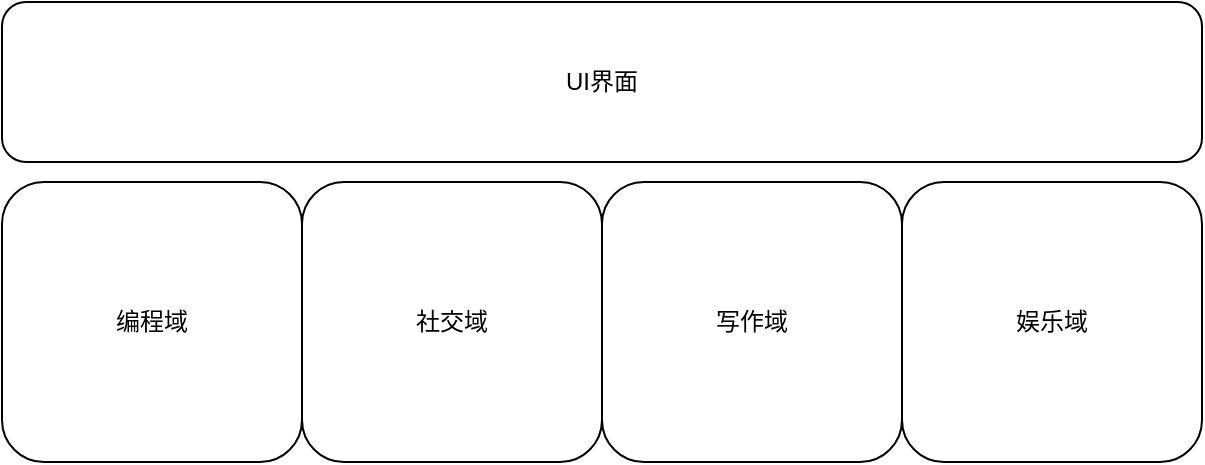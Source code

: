 <mxfile version="24.7.2" type="github">
  <diagram name="第 1 页" id="vMhwaLXBrxo5A6uSxyBy">
    <mxGraphModel dx="1135" dy="654" grid="1" gridSize="10" guides="1" tooltips="1" connect="1" arrows="1" fold="1" page="1" pageScale="1" pageWidth="827" pageHeight="1169" math="0" shadow="0">
      <root>
        <mxCell id="0" />
        <mxCell id="1" parent="0" />
        <mxCell id="VDSztZ6V43m-xFndOlc3-1" value="UI界面" style="rounded=1;whiteSpace=wrap;html=1;" vertex="1" parent="1">
          <mxGeometry x="120" y="180" width="600" height="80" as="geometry" />
        </mxCell>
        <mxCell id="VDSztZ6V43m-xFndOlc3-2" value="编程域" style="rounded=1;whiteSpace=wrap;html=1;" vertex="1" parent="1">
          <mxGeometry x="120" y="270" width="150" height="140" as="geometry" />
        </mxCell>
        <mxCell id="VDSztZ6V43m-xFndOlc3-4" value="社交域" style="rounded=1;whiteSpace=wrap;html=1;" vertex="1" parent="1">
          <mxGeometry x="270" y="270" width="150" height="140" as="geometry" />
        </mxCell>
        <mxCell id="VDSztZ6V43m-xFndOlc3-5" value="写作域" style="rounded=1;whiteSpace=wrap;html=1;" vertex="1" parent="1">
          <mxGeometry x="420" y="270" width="150" height="140" as="geometry" />
        </mxCell>
        <mxCell id="VDSztZ6V43m-xFndOlc3-6" value="娱乐域" style="rounded=1;whiteSpace=wrap;html=1;" vertex="1" parent="1">
          <mxGeometry x="570" y="270" width="150" height="140" as="geometry" />
        </mxCell>
      </root>
    </mxGraphModel>
  </diagram>
</mxfile>
